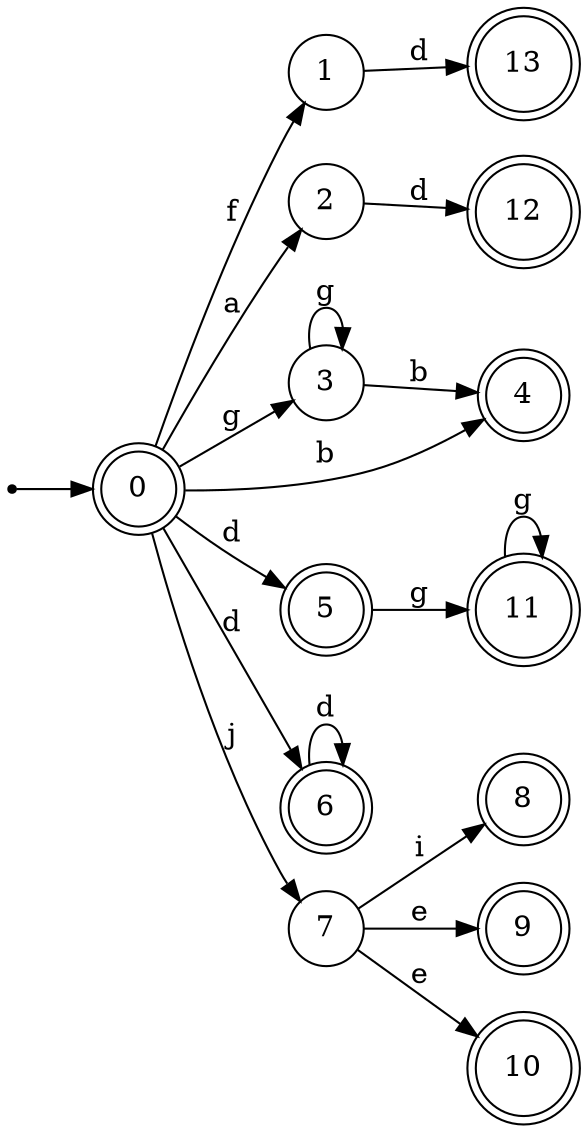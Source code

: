 digraph finite_state_machine {
rankdir=LR;
size="20,20";
node [shape = point]; "dummy0"
node [shape = doublecircle]; "0";"dummy0" -> "0";
node [shape = circle]; "1";
node [shape = circle]; "2";
node [shape = circle]; "3";
node [shape = doublecircle]; "4";node [shape = doublecircle]; "5";node [shape = doublecircle]; "6";node [shape = circle]; "7";
node [shape = doublecircle]; "8";node [shape = doublecircle]; "9";node [shape = doublecircle]; "10";node [shape = doublecircle]; "11";node [shape = doublecircle]; "12";node [shape = doublecircle]; "13";"0" -> "1" [label = "f"];
 "0" -> "2" [label = "a"];
 "0" -> "3" [label = "g"];
 "0" -> "4" [label = "b"];
 "0" -> "5" [label = "d"];
 "0" -> "6" [label = "d"];
 "0" -> "7" [label = "j"];
 "7" -> "8" [label = "i"];
 "7" -> "9" [label = "e"];
 "7" -> "10" [label = "e"];
 "6" -> "6" [label = "d"];
 "5" -> "11" [label = "g"];
 "11" -> "11" [label = "g"];
 "3" -> "3" [label = "g"];
 "3" -> "4" [label = "b"];
 "2" -> "12" [label = "d"];
 "1" -> "13" [label = "d"];
 }
